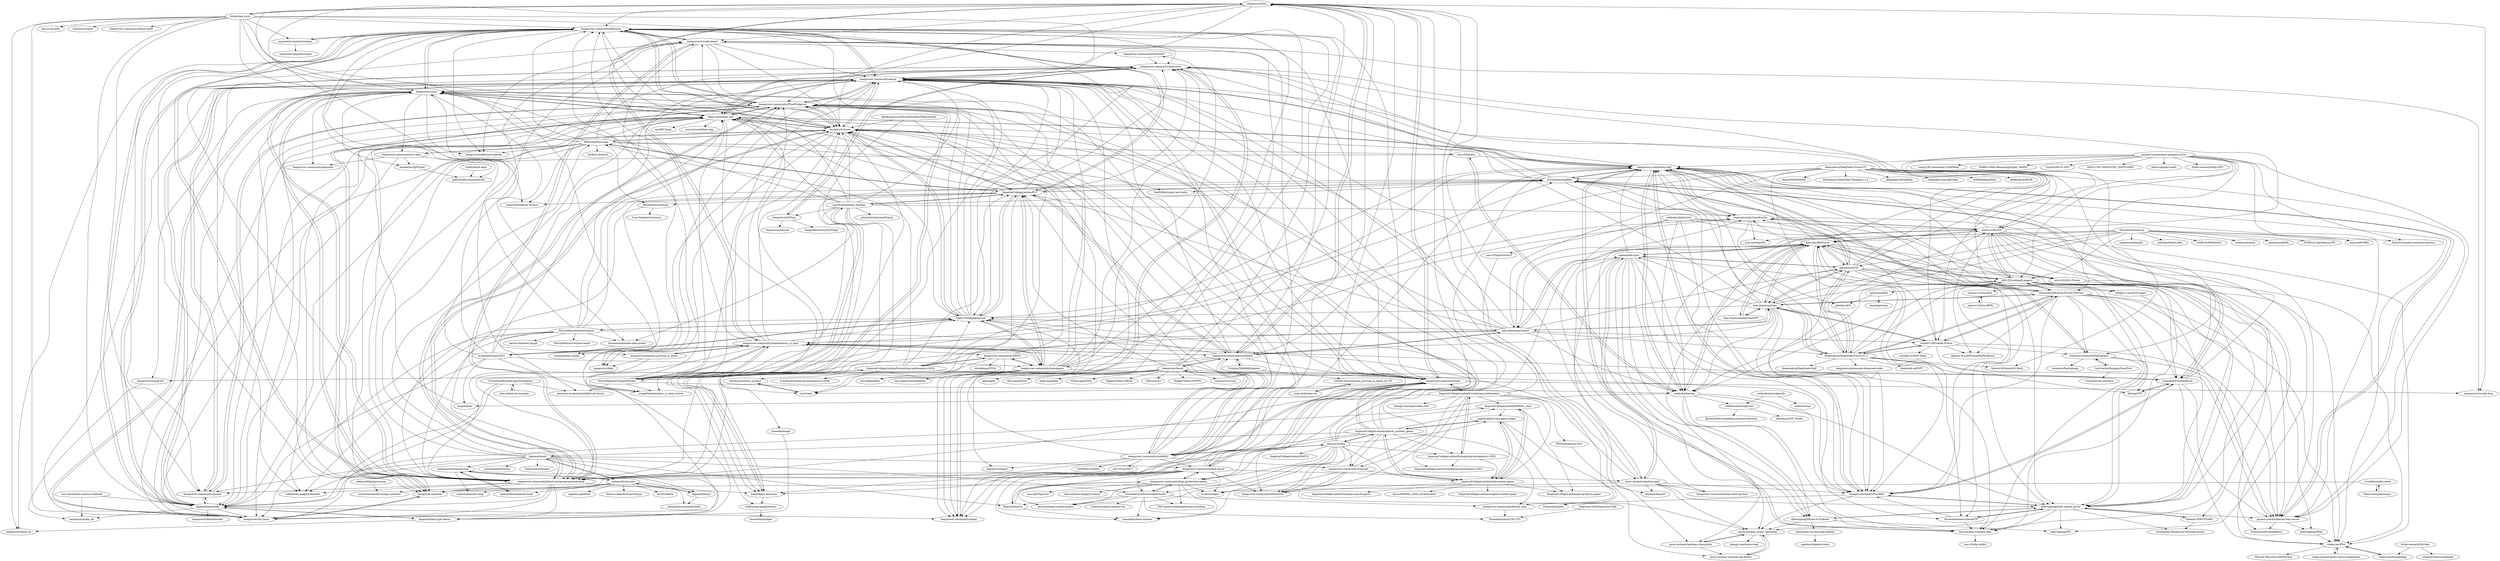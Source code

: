 digraph G {
"leanprover/elan" -> "leanprover-community/batteries"
"leanprover/elan" -> "leanprover/vscode-lean4"
"leanprover/elan" -> "leanprover-community/aesop"
"leanprover/elan" -> "leanprover/verso"
"leanprover/elan" -> "leanprover/theorem_proving_in_lean4"
"leanprover/elan" -> "leanprover-community/ProofWidgets4"
"leanprover/elan" -> "leanprover-community/mathematics_in_lean"
"leanprover/elan" -> "lecopivo/SciLean"
"leanprover/elan" -> "leanprover-community/lean"
"leanprover/elan" -> "leanprover-community/lean-liquid"
"leanprover/elan" -> "leanprover/vscode-lean"
"leanprover/elan" -> "Julian/lean.nvim"
"leanprover/elan" -> "leanprover-community/lean-perfectoid-spaces"
"leanprover/elan" -> "leanprover-community/mathlib4"
"leanprover/elan" -> "jesse-michael-han/lean-gptf"
"kbuzzard/xena" -> "formalabstracts/formalabstracts"
"kbuzzard/xena" -> "ImperialCollegeLondon/natural_number_game"
"kbuzzard/xena" -> "ImperialCollegeLondon/M40001_lean"
"kbuzzard/xena" -> "leanprover-community/lftcm2020"
"kbuzzard/xena" -> "leanprover-community/lean-perfectoid-spaces"
"kbuzzard/xena" -> "ramonfmir/lean-scheme"
"kbuzzard/xena" -> "mpedramfar/Lean-game-maker"
"kbuzzard/xena" -> "leanprover-community/mathlib3"
"kbuzzard/xena" -> "ImperialCollegeLondon/real-number-game"
"kbuzzard/xena" -> "ImperialCollegeLondon/M4P33"
"kbuzzard/xena" -> "leanprover-community/ProofWidgets4"
"kbuzzard/xena" -> "lecopivo/SciLean"
"kbuzzard/xena" -> "leanprover-community/tutorials"
"kbuzzard/xena" -> "ImperialCollegeLondon/formalising-mathematics-2022"
"kbuzzard/xena" -> "kbuzzard/lean-stacks-project"
"leanprover/lean4" -> "leanprover-community/mathlib4"
"leanprover/lean4" -> "leanprover-community/mathlib3"
"leanprover/lean4" -> "leanprover/lean3" ["e"=1]
"leanprover/lean4" -> "rocq-prover/rocq" ["e"=1]
"leanprover/lean4" -> "agda/agda" ["e"=1]
"leanprover/lean4" -> "idris-lang/Idris2" ["e"=1]
"leanprover/lean4" -> "koka-lang/koka" ["e"=1]
"leanprover/lean4" -> "FStarLang/FStar" ["e"=1]
"leanprover/lean4" -> "HigherOrderCO/Kind" ["e"=1]
"leanprover/lean4" -> "leanprover-community/batteries"
"leanprover/lean4" -> "Z3Prover/z3" ["e"=1]
"leanprover/lean4" -> "HigherOrderCO/HVM" ["e"=1]
"leanprover/lean4" -> "leanprover-community/lean"
"leanprover/lean4" -> "leanprover/elan"
"leanprover/lean4" -> "ImperialCollegeLondon/FLT"
"leanprover-community/lean" -> "leanprover-community/mathlib3"
"leanprover-community/lean" -> "leanprover-community/lean-liquid"
"leanprover-community/lean" -> "leanprover-community/aesop"
"leanprover-community/lean" -> "leanprover-community/batteries"
"leanprover-community/lean" -> "leanprover-community/lean4-metaprogramming-book"
"leanprover-community/lean" -> "leanprover-community/lean-perfectoid-spaces"
"leanprover-community/lean" -> "leanprover/vscode-lean"
"leanprover-community/lean" -> "teorth/pfr"
"leanprover-community/lean" -> "leanprover/elan"
"leanprover-community/lean" -> "leanprover/vscode-lean4"
"leanprover-community/lean" -> "leanprover-community/lftcm2020"
"leanprover-community/lean" -> "lecopivo/SciLean"
"leanprover-community/lean" -> "ImperialCollegeLondon/formalising-mathematics"
"leanprover-community/lean" -> "leanprover-community/ProofWidgets4"
"leanprover-community/lean" -> "leanprover/verso"
"digama0/lean-type-theory" -> "digama0/lean4lean"
"digama0/lean-type-theory" -> "leanprover/lean4-cli"
"flypitch/flypitch" -> "leanprover-community/lean-perfectoid-spaces"
"flypitch/flypitch" -> "ramonfmir/lean-scheme"
"leanprover-community/tutorials" -> "leanprover-community/lftcm2020"
"leanprover-community/tutorials" -> "b-mehta/topos"
"leanprover-community/tutorials" -> "ImperialCollegeLondon/real-number-game"
"leanprover-community/tutorials" -> "jasonrute/lean_proof_recording"
"leanprover-community/tutorials" -> "openai/lean-gym"
"ImperialCollegeLondon/natural_number_game" -> "ImperialCollegeLondon/real-number-game"
"ImperialCollegeLondon/natural_number_game" -> "mpedramfar/Lean-game-maker"
"ImperialCollegeLondon/natural_number_game" -> "kbuzzard/xena"
"ImperialCollegeLondon/natural_number_game" -> "ImperialCollegeLondon/M40001_lean"
"ImperialCollegeLondon/natural_number_game" -> "leanprover-community/format_lean"
"ImperialCollegeLondon/natural_number_game" -> "ImperialCollegeLondon/formalising-mathematics-2022"
"ImperialCollegeLondon/natural_number_game" -> "kmill/lean4-raytracer"
"ImperialCollegeLondon/natural_number_game" -> "lecopivo/SciLean"
"ImperialCollegeLondon/natural_number_game" -> "leanprover-community/lftcm2020"
"ImperialCollegeLondon/natural_number_game" -> "leanprover-community/lean4-metaprogramming-book"
"ImperialCollegeLondon/natural_number_game" -> "leanprover-community/mathematics_in_lean"
"ImperialCollegeLondon/natural_number_game" -> "leanprover-community/tutorials"
"ImperialCollegeLondon/natural_number_game" -> "leanprover-community/aesop"
"ImperialCollegeLondon/natural_number_game" -> "digama0/mm0"
"ImperialCollegeLondon/natural_number_game" -> "leanprover-community/lean"
"leanprover-community/format_lean" -> "formalabstracts/CNL-CIC"
"digama0/mm0" -> "leanprover-community/batteries"
"digama0/mm0" -> "leanprover-community/aesop"
"digama0/mm0" -> "Deducteam/Dedukti" ["e"=1]
"digama0/mm0" -> "flypitch/flypitch"
"digama0/mm0" -> "metamath/set.mm"
"digama0/mm0" -> "leanprover/vscode-lean4"
"digama0/mm0" -> "leanprover-community/lean-liquid"
"digama0/mm0" -> "digama0/lean4lean"
"digama0/mm0" -> "leanprover-community/lean4-metaprogramming-book"
"digama0/mm0" -> "digama0/lean-type-theory"
"digama0/mm0" -> "formalabstracts/formalabstracts"
"digama0/mm0" -> "cpitclaudel/alectryon" ["e"=1]
"digama0/mm0" -> "leanprover-community/quote4"
"digama0/mm0" -> "metamath/metamath-exe"
"digama0/mmj2" -> "metamath/metamath-knife"
"digama0/mmj2" -> "metamath/set.mm"
"b-mehta/maths-notes" -> "Name-Kompsky/tripos"
"b-mehta/maths-notes" -> "b-mehta/topos"
"Name-Kompsky/tripos" -> "b-mehta/maths-notes"
"leanprover-community/lean-perfectoid-spaces" -> "ramonfmir/lean-scheme"
"leanprover-community/lean-perfectoid-spaces" -> "flypitch/flypitch"
"leanprover-community/lean-perfectoid-spaces" -> "leanprover-community/lean-liquid"
"leanprover-community/lean-perfectoid-spaces" -> "kbuzzard/lean-stacks-project"
"leanprover-community/lean-perfectoid-spaces" -> "cmu-phil/Spectral"
"leanprover-community/lean-perfectoid-spaces" -> "b-mehta/topos"
"leanprover-community/lean-perfectoid-spaces" -> "IMO-grand-challenge/formal-encoding"
"leanprover-community/lean-perfectoid-spaces" -> "formalabstracts/formalabstracts"
"leanprover-community/lean-perfectoid-spaces" -> "kim-em/lean-category-theory"
"metamath/metamath-exe" -> "metamath/metamath-book"
"metamath/metamath-exe" -> "metamath/set.mm"
"metamath/metamath-exe" -> "expln/metamath-lamp"
"metamath/metamath-exe" -> "digama0/mmj2"
"metamath/metamath-book" -> "metamath/metamath-exe"
"Naproche-SAD/Naproche-SAD" -> "formalabstracts/CNL-CIC"
"mpedramfar/Lean-game-maker" -> "ImperialCollegeLondon/real-number-game"
"mpedramfar/Lean-game-maker" -> "ImperialCollegeLondon/group-theory-game"
"mpedramfar/Lean-game-maker" -> "ImperialCollegeLondon/natural_number_game"
"mpedramfar/Lean-game-maker" -> "leanprover-community/format_lean"
"leanprover-community/mathematics_in_lean" -> "hrmacbeth/math2001"
"leanprover-community/mathematics_in_lean" -> "avigad/mathematics_in_lean_source"
"leanprover-community/mathematics_in_lean" -> "leanprover/theorem_proving_in_lean4"
"leanprover-community/mathematics_in_lean" -> "leanprover-community/lean4-metaprogramming-book"
"leanprover-community/mathematics_in_lean" -> "PatrickMassot/GlimpseOfLean"
"leanprover-community/mathematics_in_lean" -> "lecopivo/SciLean"
"leanprover-community/mathematics_in_lean" -> "leanprover-community/mathlib4"
"leanprover-community/mathematics_in_lean" -> "leanprover-community/batteries"
"leanprover-community/mathematics_in_lean" -> "dwrensha/compfiles"
"leanprover-community/mathematics_in_lean" -> "Paper-Proof/paperproof"
"leanprover-community/mathematics_in_lean" -> "leanprover-community/ProofWidgets4"
"leanprover-community/mathematics_in_lean" -> "leanprover-community/lean4game"
"leanprover-community/mathematics_in_lean" -> "leanprover/elan"
"leanprover-community/mathematics_in_lean" -> "trishullab/PutnamBench"
"leanprover-community/mathematics_in_lean" -> "leanprover-community/NNG4"
"dominique-unruh/scala-isabelle" -> "inpefess/isabelle-client"
"avigad/mathematics_in_lean_source" -> "leanprover-community/mathematics_in_lean"
"ImperialCollegeLondon/M40001_lean" -> "ImperialCollegeLondon/real-number-game"
"ImperialCollegeLondon/M40001_lean" -> "mpedramfar/Lean-game-maker"
"ImperialCollegeLondon/M40001_lean" -> "ImperialCollegeLondon/group-theory-game"
"ImperialCollegeLondon/real-number-game" -> "ImperialCollegeLondon/complex-number-game"
"ImperialCollegeLondon/real-number-game" -> "ImperialCollegeLondon/group-theory-game"
"ImperialCollegeLondon/real-number-game" -> "mpedramfar/Lean-game-maker"
"ImperialCollegeLondon/real-number-game" -> "ImperialCollegeLondon/natural_number_game"
"ImperialCollegeLondon/real-number-game" -> "ImperialCollegeLondon/Example-Lean-Projects"
"ImperialCollegeLondon/real-number-game" -> "ImperialCollegeLondon/M40001_lean"
"ImperialCollegeLondon/real-number-game" -> "leanprover-community/lftcm2020"
"ImperialCollegeLondon/real-number-game" -> "kex-y/M4000x_LEAN_formalisation"
"leanprover-community/mathlib4" -> "leanprover/lean4"
"leanprover-community/mathlib4" -> "leanprover-community/mathlib3"
"leanprover-community/mathlib4" -> "leanprover-community/batteries"
"leanprover-community/mathlib4" -> "ImperialCollegeLondon/FLT"
"leanprover-community/mathlib4" -> "lean-dojo/LeanCopilot"
"leanprover-community/mathlib4" -> "leanprover-community/mathematics_in_lean"
"leanprover-community/mathlib4" -> "lecopivo/SciLean"
"leanprover-community/mathlib4" -> "leanprover-community/aesop"
"leanprover-community/mathlib4" -> "Paper-Proof/paperproof"
"leanprover-community/mathlib4" -> "Crispher/MathlibExplorer"
"leanprover-community/mathlib4" -> "leanprover-community/lean4-metaprogramming-book"
"leanprover-community/mathlib4" -> "lean-dojo/LeanDojo"
"leanprover-community/mathlib4" -> "leanprover/elan"
"leanprover-community/mathlib4" -> "leanprover-community/lean4game"
"leanprover-community/mathlib4" -> "leanprover-community/lean"
"leanprover-community/aesop" -> "leanprover-community/batteries"
"leanprover-community/aesop" -> "leanprover-community/ProofWidgets4"
"leanprover-community/aesop" -> "digama0/lean4lean"
"leanprover-community/aesop" -> "leanprover-community/quote4"
"leanprover-community/aesop" -> "leanprover-community/lean4-metaprogramming-book"
"leanprover-community/aesop" -> "leanprover-community/lean-auto"
"leanprover-community/aesop" -> "leanprover/doc-gen4"
"leanprover-community/aesop" -> "leanprover-community/duper"
"leanprover-community/aesop" -> "lecopivo/SciLean"
"leanprover-community/aesop" -> "leanprover-community/repl"
"leanprover-community/aesop" -> "ufmg-smite/lean-smt"
"leanprover-community/aesop" -> "leanprover/verso"
"leanprover-community/aesop" -> "kmill/lean4-raytracer"
"leanprover-community/aesop" -> "siddhartha-gadgil/LeanAide"
"leanprover-community/aesop" -> "leanprover/lake"
"leanprover-community/lean-liquid" -> "leanprover-community/lean-perfectoid-spaces"
"leanprover-community/lean-liquid" -> "leanprover-community/ProofWidgets4"
"leanprover-community/lean-liquid" -> "flypitch/flypitch"
"leanprover-community/lean-liquid" -> "ramonfmir/lean-scheme"
"leanprover-community/lean-liquid" -> "leanprover-community/lean4-metaprogramming-book"
"leanprover-community/lean-liquid" -> "leanprover-community/lean"
"leanprover-community/lean-liquid" -> "leanprover-community/aesop"
"leanprover-community/lean-liquid" -> "leanprover-community/lftcm2020"
"leanprover-community/lean-liquid" -> "kmill/lean4-raytracer"
"leanprover-community/lean-liquid" -> "b-mehta/topos"
"leanprover-community/lean-liquid" -> "leanprover/LeanInk"
"leanprover-community/lean-liquid" -> "jesse-michael-han/lean-gptf"
"leanprover-community/lean-liquid" -> "kbuzzard/lean-stacks-project"
"leanprover-community/lean-liquid" -> "formalabstracts/formalabstracts"
"ImperialCollegeLondon/formalising-mathematics" -> "ImperialCollegeLondon/formalising-mathematics-2022"
"ImperialCollegeLondon/formalising-mathematics" -> "jesse-michael-han/lean-gptf"
"ImperialCollegeLondon/formalising-mathematics" -> "leanprover-community/lean"
"ImperialCollegeLondon/formalising-mathematics" -> "ImperialCollegeLondon/formalising-mathematics-2023"
"ImperialCollegeLondon/formalising-mathematics" -> "leanprover-community/lftcm2020"
"ImperialCollegeLondon/formalising-mathematics" -> "leanprover-community/tutorials"
"ImperialCollegeLondon/formalising-mathematics" -> "avigad/lamr"
"ImperialCollegeLondon/formalising-mathematics" -> "ImperialCollegeLondon/real-number-game"
"ImperialCollegeLondon/formalising-mathematics" -> "zhangir-azerbayev/lean-chat"
"ImperialCollegeLondon/formalising-mathematics" -> "IPDSnelting/tba-2021"
"ImperialCollegeLondon/formalising-mathematics" -> "leanprover-community/aesop"
"ImperialCollegeLondon/formalising-mathematics" -> "Paper-Proof/paperproof"
"ImperialCollegeLondon/formalising-mathematics" -> "leanprover-community/repl"
"ImperialCollegeLondon/formalising-mathematics" -> "ImperialCollegeLondon/M40001_lean"
"wellecks/naturalproofs" -> "wellecks/naturalprover"
"wellecks/naturalproofs" -> "wellecks/mgs"
"Julian/lean.nvim" -> "leanprover-community/batteries"
"Julian/lean.nvim" -> "leanprover/verso"
"Julian/lean.nvim" -> "digama0/lean4lean"
"Julian/lean.nvim" -> "leanprover-community/aesop"
"Julian/lean.nvim" -> "argumentcomputer/yatima"
"Julian/lean.nvim" -> "leanprover/elan"
"Julian/lean.nvim" -> "leanprover/lean4-cli"
"Julian/lean.nvim" -> "mk12/vim-lean"
"Julian/lean.nvim" -> "leanprover/doc-gen4"
"Julian/lean.nvim" -> "lecopivo/SciLean"
"Julian/lean.nvim" -> "leanprover-community/quote4"
"Julian/lean.nvim" -> "whonore/Coqtail" ["e"=1]
"Julian/lean.nvim" -> "digama0/lean-type-theory"
"Julian/lean.nvim" -> "leanprover-community/lean4-mode"
"Julian/lean.nvim" -> "Paper-Proof/paperproof"
"openai/miniF2F" -> "openai/lean-gym"
"openai/miniF2F" -> "dwrensha/compfiles"
"openai/miniF2F" -> "zhangir-azerbayev/ProofNet"
"openai/miniF2F" -> "facebookresearch/miniF2F"
"openai/miniF2F" -> "lean-dojo/LeanDojo"
"openai/miniF2F" -> "lean-dojo/ReProver"
"openai/miniF2F" -> "leanprover-community/lean-auto"
"openai/miniF2F" -> "leanprover-community/aesop"
"openai/miniF2F" -> "wiio12/LEGO-Prover"
"openai/miniF2F" -> "deepseek-ai/DeepSeek-Prover-V1.5"
"openai/miniF2F" -> "jesse-michael-han/lean-step-public"
"openai/miniF2F" -> "albertqjiang/draft_sketch_prove"
"openai/miniF2F" -> "leanprover-community/repl"
"openai/miniF2F" -> "yangky11/miniF2F-lean4"
"openai/miniF2F" -> "j991222/ai4math-papers"
"PatrickMassot/leanblueprint" -> "leanprover-community/ProofWidgets4"
"PatrickMassot/leanblueprint" -> "patrik-cihal/lean-graph"
"PatrickMassot/leanblueprint" -> "Paper-Proof/paperproof"
"PatrickMassot/leanblueprint" -> "dwrensha/animate-lean-proofs"
"PatrickMassot/leanblueprint" -> "leanprover-community/lean4-metaprogramming-book"
"PatrickMassot/leanblueprint" -> "leanprover/verso"
"PatrickMassot/leanblueprint" -> "ufmg-smite/lean-smt"
"PatrickMassot/leanblueprint" -> "leanprover/doc-gen4"
"PatrickMassot/leanblueprint" -> "PatrickMassot/verbose-lean4"
"PatrickMassot/leanblueprint" -> "frenzymath/jixia"
"PatrickMassot/leanblueprint" -> "dwrensha/compfiles"
"PatrickMassot/leanblueprint" -> "siddhartha-gadgil/LeanAide"
"PatrickMassot/leanblueprint" -> "haruhisa-enomoto/mathlib4-all-tactics"
"leanprover/theorem_proving_in_lean4" -> "leanprover-community/mathematics_in_lean"
"leanprover/theorem_proving_in_lean4" -> "leanprover/lake"
"leanprover/theorem_proving_in_lean4" -> "leanprover-community/lean4-metaprogramming-book"
"metamath/set.mm" -> "metamath/metamath-exe"
"metamath/set.mm" -> "digama0/mmj2"
"metamath/set.mm" -> "metamath/metamath-book"
"metamath/set.mm" -> "metamath/metamath-knife"
"metamath/set.mm" -> "digama0/mm0"
"metamath/set.mm" -> "raphlinus/ghilbert"
"metamath/set.mm" -> "expln/metamath-lamp"
"metamath/set.mm" -> "david-a-wheeler/mmverify.py"
"metamath/set.mm" -> "sorear/metamath-turing-machines"
"metamath/set.mm" -> "seL4/isabelle"
"leanprover/vscode-lean4" -> "leanprover/lake"
"leanprover/vscode-lean4" -> "leanprover-community/ProofWidgets4"
"leanprover/vscode-lean4" -> "leanprover-community/batteries"
"leanprover/vscode-lean4" -> "leanprover-community/aesop"
"leanprover/vscode-lean4" -> "leanprover-community/lean4-metaprogramming-book"
"leanprover/vscode-lean4" -> "leanprover/reference-manual"
"leanprover/vscode-lean4" -> "leanprover/vscode-lean"
"leanprover/vscode-lean4" -> "leanprover-community/duper"
"leanprover/vscode-lean4" -> "lecopivo/SciLean"
"leanprover/vscode-lean4" -> "leanprover-community/lean4web"
"leanprover/vscode-lean4" -> "leanprover/LeanInk"
"openai/lean-gym" -> "jesse-michael-han/lean-gptf"
"openai/lean-gym" -> "jesse-michael-han/lean-step-public"
"openai/lean-gym" -> "jasonrute/lean_proof_recording"
"openai/lean-gym" -> "openai/miniF2F"
"openai/lean-gym" -> "albertqjiang/Portal-to-ISAbelle"
"openai/lean-gym" -> "albertqjiang/draft_sketch_prove"
"openai/lean-gym" -> "facebookresearch/miniF2F"
"openai/lean-gym" -> "lean-dojo/ReProver"
"openai/lean-gym" -> "zhangir-azerbayev/ProofNet"
"openai/lean-gym" -> "leanprover-community/lean-client-python"
"openai/lean-gym" -> "leanprover-community/repl"
"openai/lean-gym" -> "wellecks/llmstep"
"openai/lean-gym" -> "kim-em/lean-training-data"
"jesse-michael-han/lean-gptf" -> "openai/lean-gym"
"jesse-michael-han/lean-gptf" -> "leanprover-community/aesop"
"jesse-michael-han/lean-gptf" -> "leanprover-community/lean-client-python"
"jesse-michael-han/lean-gptf" -> "zhangir-azerbayev/ProofNet"
"jesse-michael-han/lean-gptf" -> "jasonrute/lean_proof_recording"
"jesse-michael-han/lean-gptf" -> "leanprover/LeanInk"
"jesse-michael-han/lean-gptf" -> "albertqjiang/draft_sketch_prove"
"jesse-michael-han/lean-gptf" -> "leanprover-community/ProofWidgets4"
"jesse-michael-han/lean-gptf" -> "dselsam/binport"
"siddhartha-gadgil/Saturn" -> "Seasawher/mdgen"
"jasonrute/lean_proof_recording" -> "jesse-michael-han/lean-tpe-public"
"jasonrute/lean_proof_recording" -> "jesse-michael-han/lean-step-public"
"jasonrute/lean_proof_recording" -> "zhangir-azerbayev/repl"
"jesse-michael-han/lean-tpe-public" -> "jasonrute/lean_proof_recording"
"kmill/lean4-raytracer" -> "leanprover-community/ProofWidgets4"
"kmill/lean4-raytracer" -> "siddhartha-gadgil/Saturn"
"IPDSnelting/tba-2021" -> "dselsam/binport"
"leanprover-community/quote4" -> "digama0/lean4lean"
"leanprover-community/quote4" -> "leanprover-community/aesop"
"leanprover-community/quote4" -> "leanprover-community/ProofWidgets4"
"jesse-michael-han/lean-step-public" -> "jasonrute/lean_proof_recording"
"jesse-michael-han/lean-step-public" -> "jesse-michael-han/lean-tpe-public"
"hrmacbeth/math2001" -> "leanprover-community/mathematics_in_lean"
"hrmacbeth/math2001" -> "Paper-Proof/paperproof"
"hrmacbeth/math2001" -> "avigad/mathematics_in_lean_source"
"hrmacbeth/math2001" -> "leanprover-community/lean4game"
"hrmacbeth/math2001" -> "digama0/lean4lean"
"hrmacbeth/math2001" -> "HEPLean/PhysLean"
"hrmacbeth/math2001" -> "leanprover/vscode-lean4"
"hrmacbeth/math2001" -> "leanprover-community/aesop"
"hrmacbeth/math2001" -> "ufmg-smite/lean-smt"
"hrmacbeth/math2001" -> "avigad/lamr"
"albertqjiang/Portal-to-ISAbelle" -> "albertqjiang/INT"
"albertqjiang/Portal-to-ISAbelle" -> "albertqjiang/draft_sketch_prove"
"albertqjiang/Portal-to-ISAbelle" -> "jasonrute/lean_proof_recording"
"albertqjiang/Portal-to-ISAbelle" -> "dominique-unruh/scala-isabelle"
"argumentcomputer/yatima" -> "argumentcomputer/LSpec"
"argumentcomputer/yatima" -> "leanprover-community/batteries"
"lecopivo/SciLean" -> "leanprover-community/lean4-metaprogramming-book"
"lecopivo/SciLean" -> "leanprover-community/aesop"
"lecopivo/SciLean" -> "leanprover-community/ProofWidgets4"
"lecopivo/SciLean" -> "ufmg-smite/lean-smt"
"lecopivo/SciLean" -> "leanprover/verso"
"lecopivo/SciLean" -> "leanprover-community/batteries"
"lecopivo/SciLean" -> "HEPLean/PhysLean"
"lecopivo/SciLean" -> "ImperialCollegeLondon/FLT"
"lecopivo/SciLean" -> "digama0/lean4lean"
"lecopivo/SciLean" -> "kmill/lean4-raytracer"
"lecopivo/SciLean" -> "Paper-Proof/paperproof"
"lecopivo/SciLean" -> "leanprover/doc-gen4"
"lecopivo/SciLean" -> "leanprover/LeanInk"
"lecopivo/SciLean" -> "leanprover/lake"
"lecopivo/SciLean" -> "leanprover-community/duper"
"ufmg-smite/lean-smt" -> "leanprover-community/lean-auto"
"ufmg-smite/lean-smt" -> "leanprover/LeanInk"
"ufmg-smite/lean-smt" -> "leanprover-community/duper"
"ufmg-smite/lean-smt" -> "leanprover/doc-gen4"
"ufmg-smite/lean-smt" -> "digama0/lean4lean"
"ufmg-smite/lean-smt" -> "sgraf812/mpl"
"ufmg-smite/lean-smt" -> "leanprover-community/iris-lean"
"ufmg-smite/lean-smt" -> "siddhartha-gadgil/Saturn"
"ufmg-smite/lean-smt" -> "leanprover-community/ProofWidgets4"
"ufmg-smite/lean-smt" -> "marcusrossel/lean-egg"
"ufmg-smite/lean-smt" -> "leanprover-community/aesop"
"ufmg-smite/lean-smt" -> "lecopivo/SciLean"
"ufmg-smite/lean-smt" -> "leanprover-community/repl"
"ufmg-smite/lean-smt" -> "leanprover/verso"
"alexkeizer/QpfTypes" -> "JamesGallicchio/LeanColls"
"avigad/lamr" -> "ufmg-smite/lean-smt"
"eric-wieser/lean-matrix-cookbook" -> "digama0/lean4lean"
"eric-wieser/lean-matrix-cookbook" -> "ammkrn/nanoda_lib"
"zhangir-azerbayev/ProofNet" -> "albertqjiang/draft_sketch_prove"
"zhangir-azerbayev/ProofNet" -> "leanprover-community/repl"
"zhangir-azerbayev/ProofNet" -> "jasonrute/lean_proof_recording"
"zhangir-azerbayev/ProofNet" -> "frenzymath/jixia"
"zhangir-azerbayev/ProofNet" -> "trishullab/PutnamBench"
"leanprover-community/lean4-metaprogramming-book" -> "leanprover-community/aesop"
"leanprover-community/lean4-metaprogramming-book" -> "leanprover/verso"
"leanprover-community/lean4-metaprogramming-book" -> "lecopivo/SciLean"
"leanprover-community/lean4-metaprogramming-book" -> "leanprover-community/batteries"
"leanprover-community/lean4-metaprogramming-book" -> "leanprover/doc-gen4"
"leanprover-community/lean4-metaprogramming-book" -> "leanprover/LeanInk"
"leanprover-community/lean4-metaprogramming-book" -> "digama0/lean4lean"
"leanprover-community/lean4-metaprogramming-book" -> "leanprover-community/ProofWidgets4"
"leanprover-community/lean4-metaprogramming-book" -> "leanprover-community/quote4"
"leanprover-community/lean4-metaprogramming-book" -> "kmill/lean4-raytracer"
"leanprover-community/lean4-metaprogramming-book" -> "leanprover-community/lean-auto"
"leanprover-community/lean4-metaprogramming-book" -> "digama0/lean-type-theory"
"leanprover-community/lean4-metaprogramming-book" -> "ufmg-smite/lean-smt"
"leanprover-community/lean4-metaprogramming-book" -> "siddhartha-gadgil/LeanAide"
"leanprover-community/lean4-metaprogramming-book" -> "leanprover/vscode-lean4"
"subfish-zhou/theorem_proving_in_lean4_zh_CN" -> "Lean-zh/tp-lean-zh"
"leanprover/doc-gen4" -> "leanprover/LeanInk"
"leanprover/doc-gen4" -> "leanprover/verso"
"ImperialCollegeLondon/formalising-mathematics-2022" -> "ImperialCollegeLondon/formalising-mathematics-2023"
"ImperialCollegeLondon/formalising-mathematics-2022" -> "ImperialCollegeLondon/formalising-mathematics"
"ImperialCollegeLondon/formalising-mathematics-2022" -> "ImperialCollegeLondon/real-number-game"
"leanprover-community/iris-lean" -> "leanprover/doc-gen4"
"leanprover-community/iris-lean" -> "alexkeizer/QpfTypes"
"leanprover-community/iris-lean" -> "JamesGallicchio/LeanColls"
"leanprover-community/iris-lean" -> "leanprover-community/plausible"
"leanprover-community/duper" -> "leanprover-community/lean-auto"
"leanprover/LeanInk" -> "leanprover-community/ProofWidgets4"
"leanprover/LeanInk" -> "leanprover/doc-gen4"
"tydeu/lean4-alloy" -> "JamesGallicchio/LeanColls"
"wellecks/naturalprover" -> "BartoszPiotrowski/lean-premise-selection"
"wellecks/naturalprover" -> "ai4reason/ATP_Proofs"
"leanprover-community/batteries" -> "leanprover-community/aesop"
"leanprover-community/batteries" -> "digama0/lean4lean"
"leanprover-community/batteries" -> "leanprover-community/lean4-metaprogramming-book"
"leanprover-community/batteries" -> "leanprover-community/quote4"
"leanprover-community/batteries" -> "leanprover-community/ProofWidgets4"
"leanprover-community/batteries" -> "leanprover/verso"
"leanprover-community/batteries" -> "leanprover/reference-manual"
"leanprover-community/batteries" -> "leanprover-community/lean-auto"
"leanprover-community/batteries" -> "lecopivo/SciLean"
"leanprover-community/batteries" -> "ImperialCollegeLondon/FLT"
"leanprover-community/batteries" -> "leanprover/lean4-cli"
"leanprover-community/batteries" -> "ufmg-smite/lean-smt"
"leanprover-community/batteries" -> "leanprover/vscode-lean4"
"leanprover-community/batteries" -> "emilyriehl/infinity-cosmos"
"leanprover-community/batteries" -> "argumentcomputer/yatima"
"adamyedidia/parsimony" -> "sorear/metamath-turing-machines"
"facebookresearch/miniF2F" -> "albertqjiang/draft_sketch_prove"
"facebookresearch/miniF2F" -> "zhangir-azerbayev/ProofNet"
"facebookresearch/miniF2F" -> "kim-em/lean-training-data"
"EleutherAI/math-lm" -> "lean-dojo/LeanDojo"
"EleutherAI/math-lm" -> "hendrycks/math" ["e"=1]
"EleutherAI/math-lm" -> "microsoft/ToRA" ["e"=1]
"EleutherAI/math-lm" -> "openai/prm800k" ["e"=1]
"EleutherAI/math-lm" -> "TIGER-AI-Lab/MAmmoTH" ["e"=1]
"EleutherAI/math-lm" -> "openai/miniF2F"
"EleutherAI/math-lm" -> "lupantech/dl4math" ["e"=1]
"EleutherAI/math-lm" -> "wellecks/llmstep"
"EleutherAI/math-lm" -> "mathllm/MathCoder" ["e"=1]
"EleutherAI/math-lm" -> "lean-dojo/LeanCopilot"
"EleutherAI/math-lm" -> "ZubinGou/math-evaluation-harness" ["e"=1]
"EleutherAI/math-lm" -> "GAIR-NLP/MathPile" ["e"=1]
"EleutherAI/math-lm" -> "lean-dojo/ReProver"
"EleutherAI/math-lm" -> "albertqjiang/Portal-to-ISAbelle"
"EleutherAI/math-lm" -> "j991222/ai4math-papers"
"leanprover-community/lean4game" -> "leanprover-community/NNG4"
"leanprover-community/lean4game" -> "leanprover-community/aesop"
"leanprover-community/lean4game" -> "leanprover-community/lean4web"
"leanprover-community/lean4game" -> "Paper-Proof/paperproof"
"leanprover-community/lean4game" -> "leanprover-community/ProofWidgets4"
"leanprover-community/lean4game" -> "hhu-adam/Robo"
"leanprover-community/lean4game" -> "leanprover/vscode-lean4"
"leanprover-community/lean4game" -> "ImperialCollegeLondon/FLT"
"leanprover-community/lean4game" -> "leanprover-community/batteries"
"leanprover-community/lean4game" -> "leanprover/SampCert"
"leanprover-community/lean4game" -> "leanprover-community/lean4-metaprogramming-book"
"leanprover-community/lean4game" -> "leanprover-community/lean-auto"
"leanprover-community/lean4game" -> "trishullab/PutnamBench"
"leanprover-community/lean4game" -> "hhu-adam/GameSkeleton"
"leanprover-community/lean4game" -> "leanprover-community/mathematics_in_lean"
"leanprover-community/ProofWidgets4" -> "leanprover/LeanInk"
"leanprover-community/ProofWidgets4" -> "leanprover-community/aesop"
"leanprover-community/ProofWidgets4" -> "leanprover/verso"
"leanprover-community/ProofWidgets4" -> "leanprover-community/quote4"
"leanprover-community/ProofWidgets4" -> "leanprover/doc-gen4"
"leanprover-community/ProofWidgets4" -> "leanprover-community/batteries"
"leanprover-community/ProofWidgets4" -> "ufmg-smite/lean-smt"
"leanprover-community/ProofWidgets4" -> "kmill/lean4-raytracer"
"leanprover-community/ProofWidgets4" -> "lecopivo/SciLean"
"leanprover-community/ProofWidgets4" -> "leanprover-community/lean4-metaprogramming-book"
"leanprover-community/ProofWidgets4" -> "digama0/lean4lean"
"leanprover-community/lean4web" -> "leanprover-community/lean-auto"
"dwrensha/compfiles" -> "trishullab/PutnamBench"
"dwrensha/compfiles" -> "zhangir-azerbayev/ProofNet"
"dwrensha/compfiles" -> "leanprover-community/repl"
"dwrensha/compfiles" -> "project-numina/kimina-lean-server"
"dwrensha/compfiles" -> "openai/miniF2F"
"dwrensha/compfiles" -> "ufmg-smite/lean-smt"
"dwrensha/compfiles" -> "leanprover-community/lean-auto"
"dwrensha/compfiles" -> "loganrjmurphy/LeanEuclid"
"dwrensha/compfiles" -> "YaelDillies/LeanCamCombi"
"dwrensha/compfiles" -> "ImperialCollegeLondon/FLT"
"optsuite/optlib" -> "jjdishere/EG"
"optsuite/optlib" -> "damek/gd-lean"
"lean-dojo/LeanCopilot" -> "lean-dojo/LeanDojo"
"lean-dojo/LeanCopilot" -> "lean-dojo/ReProver"
"lean-dojo/LeanCopilot" -> "leanprover-community/aesop"
"lean-dojo/LeanCopilot" -> "leanprover-community/mathlib4"
"lean-dojo/LeanCopilot" -> "Paper-Proof/paperproof"
"lean-dojo/LeanCopilot" -> "lecopivo/SciLean"
"lean-dojo/LeanCopilot" -> "deepseek-ai/DeepSeek-Prover-V1.5"
"lean-dojo/LeanCopilot" -> "ImperialCollegeLondon/FLT"
"lean-dojo/LeanCopilot" -> "loganrjmurphy/LeanEuclid"
"lean-dojo/LeanCopilot" -> "wellecks/llmstep"
"lean-dojo/LeanCopilot" -> "openai/miniF2F"
"lean-dojo/LeanCopilot" -> "Goedel-LM/Goedel-Prover"
"lean-dojo/LeanCopilot" -> "leanprover-community/lean4-metaprogramming-book"
"lean-dojo/LeanCopilot" -> "leanprover-community/mathematics_in_lean"
"lean-dojo/LeanCopilot" -> "leanprover/elan"
"Paper-Proof/paperproof" -> "leanprover-community/lean-auto"
"Paper-Proof/paperproof" -> "leanprover-community/ProofWidgets4"
"Paper-Proof/paperproof" -> "leanprover-community/lean4-metaprogramming-book"
"Paper-Proof/paperproof" -> "lecopivo/SciLean"
"Paper-Proof/paperproof" -> "leanprover-community/repl"
"Paper-Proof/paperproof" -> "leanprover-community/duper"
"Paper-Proof/paperproof" -> "leanprover-community/lean4game"
"Paper-Proof/paperproof" -> "ufmg-smite/lean-smt"
"Paper-Proof/paperproof" -> "hrmacbeth/math2001"
"Paper-Proof/paperproof" -> "PatrickMassot/leanblueprint"
"Paper-Proof/paperproof" -> "leanprover/verso"
"Paper-Proof/paperproof" -> "ImperialCollegeLondon/FLT"
"Paper-Proof/paperproof" -> "leanprover-community/aesop"
"Paper-Proof/paperproof" -> "lean-dojo/LeanCopilot"
"Paper-Proof/paperproof" -> "leanprover-community/batteries"
"lean-dojo/ReProver" -> "lean-dojo/LeanDojo"
"lean-dojo/ReProver" -> "zhangir-azerbayev/ProofNet"
"lean-dojo/ReProver" -> "zhaoyu-li/DL4TP"
"lean-dojo/ReProver" -> "wellecks/llmstep"
"lean-dojo/ReProver" -> "lean-dojo/LeanDojoChatGPT"
"lean-dojo/ReProver" -> "lean-dojo/LeanCopilot"
"lean-dojo/ReProver" -> "wiio12/LEGO-Prover"
"lean-dojo/ReProver" -> "albertqjiang/draft_sketch_prove"
"lean-dojo/ReProver" -> "openai/miniF2F"
"lean-dojo/ReProver" -> "openai/lean-gym"
"lean-dojo/ReProver" -> "deepseek-ai/DeepSeek-Prover-V1.5"
"lean-dojo/ReProver" -> "loganrjmurphy/LeanEuclid"
"lean-dojo/ReProver" -> "leanprover-community/lean-auto"
"lean-dojo/ReProver" -> "j991222/ai4math-papers"
"lean-dojo/ReProver" -> "leanprover-community/repl"
"PatrickMassot/GlimpseOfLean" -> "leanprover-community/mathematics_in_lean"
"PatrickMassot/GlimpseOfLean" -> "avigad/mathematics_in_lean_source"
"PatrickMassot/GlimpseOfLean" -> "ufmg-smite/lean-smt"
"PatrickMassot/GlimpseOfLean" -> "wellecks/llmstep"
"PatrickMassot/GlimpseOfLean" -> "leanprover-community/batteries"
"PatrickMassot/GlimpseOfLean" -> "lecopivo/SciLean"
"PatrickMassot/GlimpseOfLean" -> "dwrensha/compfiles"
"PatrickMassot/GlimpseOfLean" -> "leanprover-community/aesop"
"PatrickMassot/GlimpseOfLean" -> "haruhisa-enomoto/mathlib4-all-tactics"
"PatrickMassot/GlimpseOfLean" -> "leanprover/vscode-lean4"
"PatrickMassot/GlimpseOfLean" -> "loganrjmurphy/LeanEuclid"
"PatrickMassot/GlimpseOfLean" -> "teorth/equational_theories"
"PatrickMassot/GlimpseOfLean" -> "ImperialCollegeLondon/formalising-mathematics-2024"
"wellecks/ntptutorial" -> "zhangir-azerbayev/ProofNet"
"wellecks/ntptutorial" -> "albertqjiang/Portal-to-ISAbelle"
"wellecks/ntptutorial" -> "wellecks/llmstep"
"wellecks/ntptutorial" -> "albertqjiang/draft_sketch_prove"
"wellecks/ntptutorial" -> "zhaoyu-li/DL4TP"
"wellecks/ntptutorial" -> "cmu-l3/ntptutorial-II"
"wellecks/ntptutorial" -> "facebookresearch/miniF2F"
"lean-dojo/LeanDojo" -> "lean-dojo/ReProver"
"lean-dojo/LeanDojo" -> "lean-dojo/LeanCopilot"
"lean-dojo/LeanDojo" -> "zhangir-azerbayev/ProofNet"
"lean-dojo/LeanDojo" -> "openai/miniF2F"
"lean-dojo/LeanDojo" -> "leanprover-community/repl"
"lean-dojo/LeanDojo" -> "lean-dojo/LeanDojoChatGPT"
"lean-dojo/LeanDojo" -> "leanprover-community/aesop"
"lean-dojo/LeanDojo" -> "deepseek-ai/DeepSeek-Prover-V1.5"
"lean-dojo/LeanDojo" -> "wellecks/llmstep"
"lean-dojo/LeanDojo" -> "Paper-Proof/paperproof"
"lean-dojo/LeanDojo" -> "MoonshotAI/Kimina-Prover-Preview"
"lean-dojo/LeanDojo" -> "Goedel-LM/Goedel-Prover"
"lean-dojo/LeanDojo" -> "j991222/ai4math-papers"
"lean-dojo/LeanDojo" -> "kim-em/lean-training-data"
"lean-dojo/LeanDojo" -> "openai/lean-gym"
"j991222/ai4math-papers" -> "zhaoyu-li/DL4TP"
"j991222/ai4math-papers" -> "leanprover-community/repl"
"j991222/ai4math-papers" -> "loganrjmurphy/LeanEuclid"
"j991222/ai4math-papers" -> "albertqjiang/draft_sketch_prove"
"j991222/ai4math-papers" -> "project-numina/kimina-lean-server"
"j991222/ai4math-papers" -> "trishullab/PutnamBench"
"j991222/ai4math-papers" -> "kim-em/lean-training-data"
"j991222/ai4math-papers" -> "zhangir-azerbayev/ProofNet"
"j991222/ai4math-papers" -> "yangky11/miniF2F-lean4"
"j991222/ai4math-papers" -> "lean-dojo/ReProver"
"j991222/ai4math-papers" -> "albertqjiang/MMA"
"j991222/ai4math-papers" -> "rookie-joe/PDA"
"j991222/ai4math-papers" -> "optsuite/optlib"
"j991222/ai4math-papers" -> "wellecks/llmstep"
"j991222/ai4math-papers" -> "MoonshotAI/Kimina-Prover-Preview"
"albertqjiang/draft_sketch_prove" -> "kim-em/lean-training-data"
"albertqjiang/draft_sketch_prove" -> "jasonrute/lean_proof_recording"
"albertqjiang/draft_sketch_prove" -> "zhangir-azerbayev/ProofNet"
"albertqjiang/draft_sketch_prove" -> "chuanyang-Zheng/Lyra-theorem-prover"
"albertqjiang/draft_sketch_prove" -> "albertqjiang/Portal-to-ISAbelle"
"albertqjiang/draft_sketch_prove" -> "Eleanor-H/MUSTARD"
"albertqjiang/draft_sketch_prove" -> "project-numina/kimina-lean-server"
"albertqjiang/draft_sketch_prove" -> "facebookresearch/miniF2F"
"albertqjiang/draft_sketch_prove" -> "albertqjiang/INT"
"yangky11/miniF2F-lean4" -> "albertqjiang/draft_sketch_prove"
"lean-ja/lean-by-example" -> "FormalizedFormalLogic/Foundation"
"lean-dojo/LeanDojoChatGPT" -> "lean-dojo/ReProver"
"lean-dojo/LeanDojoChatGPT" -> "lean-dojo/LeanDojo"
"kim-em/lean-training-data" -> "cmu-l3/ntp-toolkit"
"kim-em/lean-training-data" -> "leanprover-community/repl"
"leanprover-community/repl" -> "kim-em/lean-training-data"
"leanprover-community/repl" -> "project-numina/kimina-lean-server"
"leanprover-community/repl" -> "stanford-centaur/PyPantograph"
"leanprover-community/repl" -> "zhangir-azerbayev/ProofNet"
"leanprover-community/repl" -> "wellecks/llmstep"
"leanprover-community/repl" -> "leanprover-community/duper"
"leanprover-community/repl" -> "leanprover-community/lean-auto"
"leanprover-community/repl" -> "leanprover-community/aesop"
"leanprover-community/repl" -> "rookie-joe/PDA"
"leanprover-community/repl" -> "dwrensha/compfiles"
"leanprover-community/repl" -> "albertqjiang/draft_sketch_prove"
"leanprover-community/repl" -> "ufmg-smite/lean-smt"
"leanprover-community/repl" -> "loganrjmurphy/LeanEuclid"
"wellecks/llmstep" -> "leanprover-community/repl"
"wellecks/llmstep" -> "kim-em/lean-training-data"
"wellecks/llmstep" -> "albertqjiang/Portal-to-ISAbelle"
"wellecks/llmstep" -> "siddhartha-gadgil/LeanAide"
"wellecks/llmstep" -> "zhangir-azerbayev/ProofNet"
"wellecks/llmstep" -> "cmu-l3/llmlean"
"wellecks/llmstep" -> "wellecks/naturalprover"
"wellecks/llmstep" -> "albertqjiang/draft_sketch_prove"
"wellecks/llmstep" -> "lean-dojo/ReProver"
"nomeata/loogle" -> "leanprover/doc-gen4"
"leanprover-community/NNG4" -> "leanprover-community/lean4game"
"leanprover-community/NNG4" -> "hhu-adam/Robo"
"leanprover-community/NNG4" -> "ImperialCollegeLondon/formalising-mathematics-2024"
"leanprover-community/NNG4" -> "nomeata/loogle"
"leanprover-community/NNG4" -> "leanprover-community/ProofWidgets4"
"leanprover-community/NNG4" -> "djvelleman/STG4"
"leanprover-community/lean-auto" -> "leanprover-community/duper"
"leanprover-community/lean-auto" -> "ufmg-smite/lean-smt"
"leanprover-community/lean-auto" -> "leanprover/LNSym"
"leanprover-community/lean-auto" -> "digama0/lean4lean"
"leanprover-community/lean-auto" -> "leanprover-community/aesop"
"FormalizedFormalLogic/Foundation" -> "haruhisa-enomoto/mathlib4-all-tactics"
"FormalizedFormalLogic/Foundation" -> "leanprover/doc-gen4"
"FormalizedFormalLogic/Foundation" -> "digama0/lean4lean"
"FormalizedFormalLogic/Foundation" -> "lean-ja/lean-by-example"
"ImperialCollegeLondon/FLT" -> "leanprover-community/batteries"
"ImperialCollegeLondon/FLT" -> "lecopivo/SciLean"
"ImperialCollegeLondon/FLT" -> "teorth/equational_theories"
"ImperialCollegeLondon/FLT" -> "dwrensha/compfiles"
"ImperialCollegeLondon/FLT" -> "HEPLean/PhysLean"
"ImperialCollegeLondon/FLT" -> "leanprover-community/mathlib4"
"ImperialCollegeLondon/FLT" -> "leanprover-community/lean-auto"
"ImperialCollegeLondon/FLT" -> "leanprover-community/aesop"
"ImperialCollegeLondon/FLT" -> "emilyriehl/infinity-cosmos"
"ImperialCollegeLondon/FLT" -> "teorth/pfr"
"ImperialCollegeLondon/FLT" -> "Paper-Proof/paperproof"
"ImperialCollegeLondon/FLT" -> "leanprover-community/lean4game"
"ImperialCollegeLondon/FLT" -> "ufmg-smite/lean-smt"
"ImperialCollegeLondon/FLT" -> "leanprover-community/lean4-metaprogramming-book"
"ImperialCollegeLondon/FLT" -> "fpvandoorn/carleson"
"leanprover/SampCert" -> "ammkrn/nanoda_lib"
"ImperialCollegeLondon/formalising-mathematics-2024" -> "leanprover-community/NNG4"
"ImperialCollegeLondon/formalising-mathematics-2024" -> "b-mehta/formalising-mathematics-notes"
"ImperialCollegeLondon/formalising-mathematics-2024" -> "Paper-Proof/paperproof"
"ImperialCollegeLondon/formalising-mathematics-2024" -> "PatrickMassot/GlimpseOfLean"
"ImperialCollegeLondon/formalising-mathematics-2024" -> "zhangir-azerbayev/ProofNet"
"ImperialCollegeLondon/formalising-mathematics-2024" -> "loganrjmurphy/LeanEuclid"
"ImperialCollegeLondon/formalising-mathematics-2024" -> "HEPLean/PhysLean"
"ImperialCollegeLondon/formalising-mathematics-2024" -> "leanprover-community/repl"
"ImperialCollegeLondon/formalising-mathematics-2024" -> "ImperialCollegeLondon/FLT"
"Lean-zh/tp-lean-zh" -> "subfish-zhou/theorem_proving_in_lean4_zh_CN"
"cmu-l3/llmlean" -> "leanprover-community/repl"
"cmu-l3/llmlean" -> "wellecks/llmstep"
"cmu-l3/llmlean" -> "siddhartha-gadgil/LeanAide"
"stanford-centaur/PyPantograph" -> "GasStationManager/LeanTool"
"stanford-centaur/PyPantograph" -> "leanprover-community/repl"
"stanford-centaur/PyPantograph" -> "project-numina/kimina-lean-server"
"stanford-centaur/PyPantograph" -> "lenianiva/Pantograph"
"stanford-centaur/PyPantograph" -> "kim-em/lean-training-data"
"wiio12/LEGO-Prover" -> "rookie-joe/PDA"
"wiio12/LEGO-Prover" -> "Eleanor-H/MUSTARD"
"wiio12/LEGO-Prover" -> "xqyww123/Isa-Mini"
"AlexKontorovich/PrimeNumberTheoremAnd" -> "teorth/pfr"
"AlexKontorovich/PrimeNumberTheoremAnd" -> "lecopivo/SciLean"
"AlexKontorovich/PrimeNumberTheoremAnd" -> "avigad/mathematics_in_lean_source"
"teorth/symmetric_project" -> "teorth/pfr"
"HEPLean/PhysLean" -> "lecopivo/SciLean"
"HEPLean/PhysLean" -> "leanprover-community/lean-auto"
"HEPLean/PhysLean" -> "ImperialCollegeLondon/FLT"
"HEPLean/PhysLean" -> "fpvandoorn/carleson"
"HEPLean/PhysLean" -> "ufmg-smite/lean-smt"
"HEPLean/PhysLean" -> "emilyriehl/infinity-cosmos"
"HEPLean/PhysLean" -> "leanprover/reference-manual"
"HEPLean/PhysLean" -> "digama0/lean4lean"
"HEPLean/PhysLean" -> "leanprover/verso"
"HEPLean/PhysLean" -> "leanprover/doc-gen4"
"HEPLean/PhysLean" -> "leanprover-community/batteries"
"HEPLean/PhysLean" -> "34j/best-of-lean4"
"HEPLean/PhysLean" -> "leanprover-community/iris-lean"
"HEPLean/PhysLean" -> "cmu-l3/llmlean"
"HEPLean/PhysLean" -> "YaelDillies/LeanCamCombi"
"leanprover/verso" -> "leanprover/doc-gen4"
"leanprover/verso" -> "leanprover-community/lean4-metaprogramming-book"
"leanprover/verso" -> "leanprover/reference-manual"
"leanprover/verso" -> "leanprover-community/ProofWidgets4"
"leanprover/verso" -> "alexkeizer/QpfTypes"
"leanprover/verso" -> "leanprover/LeanInk"
"leanprover/verso" -> "leanprover-community/batteries"
"leanprover/verso" -> "leanprover-community/plausible"
"leanprover/verso" -> "digama0/lean4lean"
"leanprover/verso" -> "lecopivo/SciLean"
"leanprover/verso" -> "leanprover-community/aesop"
"leanprover/verso" -> "ufmg-smite/lean-smt"
"leanprover/verso" -> "dwrensha/animate-lean-proofs"
"leanprover/verso" -> "leanprover/SampCert"
"leanprover/verso" -> "leanprover-community/iris-lean"
"teorth/pfr" -> "teorth/symmetric_project"
"dwrensha/animate-lean-proofs" -> "nomeata/lean-calcify"
"zhaoyu-li/DL4TP" -> "j991222/ai4math-papers"
"zhaoyu-li/DL4TP" -> "loganrjmurphy/LeanEuclid"
"zhaoyu-li/DL4TP" -> "albertqjiang/draft_sketch_prove"
"zhaoyu-li/DL4TP" -> "rookie-joe/PDA"
"zhaoyu-li/DL4TP" -> "trishullab/PutnamBench"
"zhaoyu-li/DL4TP" -> "lean-dojo/ReProver"
"zhaoyu-li/DL4TP" -> "leanprover-community/lean-auto"
"zhaoyu-li/DL4TP" -> "Lizn-zn/NeqLIPS"
"zhaoyu-li/DL4TP" -> "leanprover-community/repl"
"zhaoyu-li/DL4TP" -> "wellecks/llmstep"
"zhaoyu-li/DL4TP" -> "Sphere-AI-Lab/FormalMATH-Bench"
"zhaoyu-li/DL4TP" -> "kim-em/lean-training-data"
"zhaoyu-li/DL4TP" -> "project-numina/kimina-lean-server"
"zhaoyu-li/DL4TP" -> "wiio12/LEGO-Prover"
"zhaoyu-li/DL4TP" -> "albertqjiang/INT"
"trishullab/PutnamBench" -> "dwrensha/compfiles"
"trishullab/PutnamBench" -> "zhangir-azerbayev/ProofNet"
"trishullab/PutnamBench" -> "kfdong/STP"
"trishullab/PutnamBench" -> "rookie-joe/PDA"
"trishullab/PutnamBench" -> "leanprover-community/repl"
"trishullab/PutnamBench" -> "project-numina/kimina-lean-server"
"fpvandoorn/carleson" -> "Ivan-Sergeyev/seymour"
"fpvandoorn/carleson" -> "nomeata/lean-calcify"
"rookie-joe/automatic-lean4-compilation" -> "rookie-joe/PDA"
"leanprover/LNSym" -> "draperlaboratory/ELFSage"
"leanprover/LNSym" -> "leanprover-community/lean-auto"
"leanprover/LNSym" -> "leanprover/leansat"
"albertqjiang/MMA" -> "rookie-joe/PDA"
"Eleanor-H/MUSTARD" -> "albertqjiang/draft_sketch_prove"
"Eleanor-H/MUSTARD" -> "chuanyang-Zheng/Lyra-theorem-prover"
"digama0/lean4lean" -> "leanprover-community/quote4"
"digama0/lean4lean" -> "ammkrn/nanoda_lib"
"digama0/lean4lean" -> "leanprover-community/aesop"
"digama0/lean4lean" -> "leanprover-community/lean-auto"
"digama0/lean4lean" -> "leanprover/lean4checker"
"digama0/lean4lean" -> "leanprover/doc-gen4"
"digama0/lean4lean" -> "leanprover-community/duper"
"digama0/lean4lean" -> "leanprover-community/batteries"
"digama0/lean4lean" -> "digama0/lean-type-theory"
"cmu-l3/ntptutorial-II" -> "jesse-michael-han/lean-tpe-public"
"deepseek-ai/DeepSeek-Prover-V1.5" -> "leanprover-community/repl"
"deepseek-ai/DeepSeek-Prover-V1.5" -> "lean-dojo/ReProver"
"deepseek-ai/DeepSeek-Prover-V1.5" -> "deepseek-ai/awesome-deepseek-coder" ["e"=1]
"deepseek-ai/DeepSeek-Prover-V1.5" -> "zhaoyu-li/DL4TP"
"deepseek-ai/DeepSeek-Prover-V1.5" -> "lean-dojo/LeanDojo"
"deepseek-ai/DeepSeek-Prover-V1.5" -> "deepseek-ai/ESFT" ["e"=1]
"deepseek-ai/DeepSeek-Prover-V1.5" -> "openai/miniF2F"
"deepseek-ai/DeepSeek-Prover-V1.5" -> "Goedel-LM/Goedel-Prover"
"deepseek-ai/DeepSeek-Prover-V1.5" -> "MoonshotAI/Kimina-Prover-Preview"
"deepseek-ai/DeepSeek-Prover-V1.5" -> "j991222/ai4math-papers"
"deepseek-ai/DeepSeek-Prover-V1.5" -> "InternLM/InternLM-Math" ["e"=1]
"deepseek-ai/DeepSeek-Prover-V1.5" -> "deepseek-ai/DeepSeek-MoE" ["e"=1]
"deepseek-ai/DeepSeek-Prover-V1.5" -> "trishullab/PutnamBench"
"deepseek-ai/DeepSeek-Prover-V1.5" -> "project-numina/kimina-lean-server"
"deepseek-ai/DeepSeek-Prover-V1.5" -> "dwrensha/compfiles"
"Crispher/MathlibExplorer" -> "leanprover-community/mathlib4"
"Crispher/MathlibExplorer" -> "subfish-zhou/theorem_proving_in_lean4_zh_CN"
"teorth/equational_theories" -> "ImperialCollegeLondon/FLT"
"teorth/equational_theories" -> "leanprover-community/aesop"
"teorth/equational_theories" -> "teorth/pfr"
"teorth/equational_theories" -> "leanprover/verso"
"teorth/equational_theories" -> "ufmg-smite/lean-smt"
"teorth/equational_theories" -> "dwrensha/compfiles"
"teorth/equational_theories" -> "pitmonticone/LeanProject"
"teorth/equational_theories" -> "dwrensha/animate-lean-proofs"
"teorth/equational_theories" -> "loganrjmurphy/LeanEuclid"
"teorth/equational_theories" -> "PatrickMassot/GlimpseOfLean"
"teorth/equational_theories" -> "leanprover-community/batteries"
"teorth/equational_theories" -> "lecopivo/SciLean"
"teorth/equational_theories" -> "kmill/lean4-raytracer"
"teorth/equational_theories" -> "leanprover/LNSym"
"teorth/equational_theories" -> "teorth/symmetric_project"
"project-numina/aimo-progress-prize" -> "microsoft/ToRA" ["e"=1]
"project-numina/aimo-progress-prize" -> "zhaoyu-li/DL4TP"
"project-numina/aimo-progress-prize" -> "tongyx361/Awesome-LLM4Math" ["e"=1]
"project-numina/aimo-progress-prize" -> "MoonshotAI/Kimina-Prover-Preview"
"project-numina/aimo-progress-prize" -> "MARIO-Math-Reasoning/Super_MARIO" ["e"=1]
"project-numina/aimo-progress-prize" -> "YuxiXie/MCTS-DPO" ["e"=1]
"project-numina/aimo-progress-prize" -> "InternLM/InternLM-Math" ["e"=1]
"project-numina/aimo-progress-prize" -> "leanprover-community/repl"
"project-numina/aimo-progress-prize" -> "AIMO-CMU-MATH/CMU_MATH-AIMO"
"project-numina/aimo-progress-prize" -> "hkust-nlp/dart-math" ["e"=1]
"project-numina/aimo-progress-prize" -> "ZubinGou/math-evaluation-harness" ["e"=1]
"project-numina/aimo-progress-prize" -> "dvlab-research/Step-DPO" ["e"=1]
"project-numina/aimo-progress-prize" -> "j991222/ai4math-papers"
"project-numina/aimo-progress-prize" -> "project-numina/kimina-lean-server"
"project-numina/aimo-progress-prize" -> "Goedel-LM/Goedel-Prover"
"loganrjmurphy/LeanEuclid" -> "rookie-joe/PDA"
"loganrjmurphy/LeanEuclid" -> "jjdishere/EG"
"loganrjmurphy/LeanEuclid" -> "leanprover-community/repl"
"loganrjmurphy/LeanEuclid" -> "zhaoyu-li/DL4TP"
"loganrjmurphy/LeanEuclid" -> "Lizn-zn/NeqLIPS"
"rookie-joe/PDA" -> "rookie-joe/FormalAlign"
"rookie-joe/PDA" -> "rookie-joe/automatic-lean4-compilation"
"rookie-joe/PDA" -> "Miracle-Messi/Isa-AutoFormal"
"rookie-joe/FormalAlign" -> "rookie-joe/PDA"
"xqyww123/Isa-REPL" -> "xqyww123/Isa-Mini"
"GasStationManager/LeanTool" -> "stanford-centaur/PyPantograph"
"GasStationManager/LeanTool" -> "trishullab/itp-interface"
"dvlab-research/Mr-Ben" -> "rookie-joe/FormalAlign"
"dvlab-research/Mr-Ben" -> "zhxieml/remiss-jailbreak"
"xqyww123/Isa-Mini" -> "xqyww123/Isa-REPL"
"deepseek-ai/DeepSeek-Prover-V2" -> "deepseek-ai/DeepSeek-Prover-V1.5"
"deepseek-ai/DeepSeek-Prover-V2" -> "MoonshotAI/Kimina-Prover-Preview"
"deepseek-ai/DeepSeek-Prover-V2" -> "project-numina/kimina-lean-server"
"deepseek-ai/DeepSeek-Prover-V2" -> "deepseek-ai/EPLB" ["e"=1]
"deepseek-ai/DeepSeek-Prover-V2" -> "lean-dojo/LeanCopilot"
"deepseek-ai/DeepSeek-Prover-V2" -> "XiaomiMiMo/MiMo" ["e"=1]
"deepseek-ai/DeepSeek-Prover-V2" -> "Goedel-LM/Goedel-Prover"
"deepseek-ai/DeepSeek-Prover-V2" -> "dwrensha/compfiles"
"deepseek-ai/DeepSeek-Prover-V2" -> "zhaoyu-li/DL4TP"
"deepseek-ai/DeepSeek-Prover-V2" -> "ByteDance-Seed/Seed-Thinking-v1.5" ["e"=1]
"deepseek-ai/DeepSeek-Prover-V2" -> "deepseek-ai/DualPipe" ["e"=1]
"deepseek-ai/DeepSeek-Prover-V2" -> "leanprover-community/mathlib4"
"deepseek-ai/DeepSeek-Prover-V2" -> "deepseek-ai/profile-data" ["e"=1]
"deepseek-ai/DeepSeek-Prover-V2" -> "zwhe99/DeepMath" ["e"=1]
"deepseek-ai/DeepSeek-Prover-V2" -> "stanford-centaur/PyPantograph"
"leanprover-community/mathlib3" -> "leanprover-community/mathlib4"
"leanprover-community/mathlib3" -> "leanprover-community/lean"
"leanprover-community/mathlib3" -> "leanprover/lean4"
"leanprover-community/mathlib3" -> "leanprover/lean3" ["e"=1]
"leanprover-community/mathlib3" -> "leanprover-community/batteries"
"leanprover-community/mathlib3" -> "leanprover-community/lean-liquid"
"leanprover-community/mathlib3" -> "lecopivo/SciLean"
"leanprover-community/mathlib3" -> "UniMath/UniMath" ["e"=1]
"leanprover-community/mathlib3" -> "leanprover/elan"
"leanprover-community/mathlib3" -> "leanprover-community/aesop"
"leanprover-community/mathlib3" -> "ImperialCollegeLondon/FLT"
"leanprover-community/mathlib3" -> "kbuzzard/xena"
"leanprover-community/mathlib3" -> "leanprover-community/lean4-metaprogramming-book"
"leanprover-community/mathlib3" -> "leanprover-community/tutorials"
"leanprover-community/mathlib3" -> "HoTT/Coq-HoTT" ["e"=1]
"MoonshotAI/Kimina-Prover-Preview" -> "project-numina/kimina-lean-server"
"MoonshotAI/Kimina-Prover-Preview" -> "leanprover-community/repl"
"MoonshotAI/Kimina-Prover-Preview" -> "Sphere-AI-Lab/FormalMATH-Bench"
"MoonshotAI/Kimina-Prover-Preview" -> "trishullab/PutnamBench"
"MoonshotAI/Kimina-Prover-Preview" -> "kfdong/STP"
"MoonshotAI/Kimina-Prover-Preview" -> "Goedel-LM/Goedel-Prover"
"MoonshotAI/Kimina-Prover-Preview" -> "MoonshotAI/CombiBench"
"MoonshotAI/Kimina-Prover-Preview" -> "lean-dojo/ReProver"
"MoonshotAI/Kimina-Prover-Preview" -> "stanford-centaur/PyPantograph"
"MoonshotAI/Kimina-Prover-Preview" -> "j991222/ai4math-papers"
"MoonshotAI/Kimina-Prover-Preview" -> "deepseek-ai/DeepSeek-Prover-V1.5"
"MoonshotAI/Kimina-Prover-Preview" -> "lean-dojo/LeanDojo"
"MoonshotAI/Kimina-Prover-Preview" -> "loganrjmurphy/LeanEuclid"
"MoonshotAI/Kimina-Prover-Preview" -> "rookie-joe/PDA"
"MoonshotAI/Kimina-Prover-Preview" -> "zhangir-azerbayev/ProofNet"
"formalabstracts/formalabstracts" -> "leanprover-community/lean-perfectoid-spaces"
"formalabstracts/formalabstracts" -> "kbuzzard/lean-stacks-project"
"formalabstracts/formalabstracts" -> "ramonfmir/lean-scheme"
"formalabstracts/formalabstracts" -> "formalabstracts/CNL-CIC"
"formalabstracts/formalabstracts" -> "leanprover-community/format_lean"
"formalabstracts/formalabstracts" -> "flypitch/flypitch"
"formalabstracts/formalabstracts" -> "GaloisInc/lean4-balance-car"
"formalabstracts/formalabstracts" -> "IMO-grand-challenge/formal-encoding"
"Goedel-LM/Goedel-Prover" -> "kfdong/STP"
"Goedel-LM/Goedel-Prover" -> "Sphere-AI-Lab/FormalMATH-Bench"
"Goedel-LM/Goedel-Prover" -> "MoonshotAI/Kimina-Prover-Preview"
"Goedel-LM/Goedel-Prover" -> "stanford-centaur/PyPantograph"
"Goedel-LM/Goedel-Prover" -> "project-numina/kimina-lean-server"
"Goedel-LM/Goedel-Prover" -> "deepseek-ai/DeepSeek-Prover-V1.5"
"Goedel-LM/Goedel-Prover" -> "lean-dojo/LeanDojo"
"Goedel-LM/Goedel-Prover" -> "roozbeh-yz/IMO-Steps"
"Goedel-LM/Goedel-Prover" -> "lean-dojo/ReProver"
"project-numina/kimina-lean-server" -> "MoonshotAI/CombiBench"
"project-numina/kimina-lean-server" -> "leanprover-community/repl"
"project-numina/kimina-lean-server" -> "albertqjiang/MMA"
"kfdong/STP" -> "trishullab/PutnamBench"
"leanprover/elan" ["l"="-21.412,-19.123"]
"leanprover-community/batteries" ["l"="-21.399,-19.146"]
"leanprover/vscode-lean4" ["l"="-21.392,-19.118"]
"leanprover-community/aesop" ["l"="-21.387,-19.145"]
"leanprover/verso" ["l"="-21.411,-19.165"]
"leanprover/theorem_proving_in_lean4" ["l"="-21.367,-19.094"]
"leanprover-community/ProofWidgets4" ["l"="-21.409,-19.135"]
"leanprover-community/mathematics_in_lean" ["l"="-21.372,-19.141"]
"lecopivo/SciLean" ["l"="-21.412,-19.151"]
"leanprover-community/lean" ["l"="-21.439,-19.129"]
"leanprover-community/lean-liquid" ["l"="-21.438,-19.091"]
"leanprover/vscode-lean" ["l"="-21.421,-19.082"]
"Julian/lean.nvim" ["l"="-21.398,-19.098"]
"leanprover-community/lean-perfectoid-spaces" ["l"="-21.453,-19.059"]
"leanprover-community/mathlib4" ["l"="-21.377,-19.186"]
"jesse-michael-han/lean-gptf" ["l"="-21.357,-19.121"]
"kbuzzard/xena" ["l"="-21.477,-19.092"]
"formalabstracts/formalabstracts" ["l"="-21.472,-19.039"]
"ImperialCollegeLondon/natural_number_game" ["l"="-21.457,-19.096"]
"ImperialCollegeLondon/M40001_lean" ["l"="-21.513,-19.09"]
"leanprover-community/lftcm2020" ["l"="-21.474,-19.107"]
"ramonfmir/lean-scheme" ["l"="-21.467,-19.056"]
"mpedramfar/Lean-game-maker" ["l"="-21.499,-19.072"]
"leanprover-community/mathlib3" ["l"="-21.457,-19.153"]
"ImperialCollegeLondon/real-number-game" ["l"="-21.499,-19.088"]
"ImperialCollegeLondon/M4P33" ["l"="-21.544,-19.1"]
"leanprover-community/tutorials" ["l"="-21.436,-19.104"]
"ImperialCollegeLondon/formalising-mathematics-2022" ["l"="-21.499,-19.11"]
"kbuzzard/lean-stacks-project" ["l"="-21.467,-19.07"]
"leanprover/lean4" ["l"="-21.469,-19.222"]
"leanprover/lean3" ["l"="-22.268,-19.388"]
"rocq-prover/rocq" ["l"="-22.311,-19.446"]
"agda/agda" ["l"="-21.963,-20.135"]
"idris-lang/Idris2" ["l"="-22.422,-21.627"]
"koka-lang/koka" ["l"="-22.47,-21.657"]
"FStarLang/FStar" ["l"="-22.298,-19.414"]
"HigherOrderCO/Kind" ["l"="-22.459,-21.626"]
"Z3Prover/z3" ["l"="-45.232,-34.368"]
"HigherOrderCO/HVM" ["l"="-22.441,-21.573"]
"ImperialCollegeLondon/FLT" ["l"="-21.396,-19.179"]
"leanprover-community/lean4-metaprogramming-book" ["l"="-21.396,-19.134"]
"teorth/pfr" ["l"="-21.466,-19.181"]
"ImperialCollegeLondon/formalising-mathematics" ["l"="-21.459,-19.122"]
"digama0/lean-type-theory" ["l"="-21.391,-19.08"]
"digama0/lean4lean" ["l"="-21.385,-19.13"]
"leanprover/lean4-cli" ["l"="-21.395,-19.067"]
"flypitch/flypitch" ["l"="-21.445,-19.039"]
"b-mehta/topos" ["l"="-21.484,-19.059"]
"jasonrute/lean_proof_recording" ["l"="-21.311,-19.125"]
"openai/lean-gym" ["l"="-21.31,-19.146"]
"leanprover-community/format_lean" ["l"="-21.503,-19.046"]
"kmill/lean4-raytracer" ["l"="-21.435,-19.146"]
"digama0/mm0" ["l"="-21.416,-19.058"]
"formalabstracts/CNL-CIC" ["l"="-21.511,-19.017"]
"Deducteam/Dedukti" ["l"="-22.19,-19.318"]
"metamath/set.mm" ["l"="-21.419,-18.957"]
"cpitclaudel/alectryon" ["l"="-22.172,-19.485"]
"leanprover-community/quote4" ["l"="-21.405,-19.11"]
"metamath/metamath-exe" ["l"="-21.412,-18.979"]
"digama0/mmj2" ["l"="-21.439,-18.948"]
"metamath/metamath-knife" ["l"="-21.432,-18.93"]
"b-mehta/maths-notes" ["l"="-21.545,-19.021"]
"Name-Kompsky/tripos" ["l"="-21.569,-19.009"]
"cmu-phil/Spectral" ["l"="-21.49,-19.02"]
"IMO-grand-challenge/formal-encoding" ["l"="-21.47,-19.012"]
"kim-em/lean-category-theory" ["l"="-21.45,-19.008"]
"metamath/metamath-book" ["l"="-21.394,-18.962"]
"expln/metamath-lamp" ["l"="-21.402,-18.949"]
"Naproche-SAD/Naproche-SAD" ["l"="-21.533,-18.991"]
"ImperialCollegeLondon/group-theory-game" ["l"="-21.527,-19.066"]
"hrmacbeth/math2001" ["l"="-21.395,-19.159"]
"avigad/mathematics_in_lean_source" ["l"="-21.423,-19.182"]
"PatrickMassot/GlimpseOfLean" ["l"="-21.365,-19.171"]
"dwrensha/compfiles" ["l"="-21.333,-19.161"]
"Paper-Proof/paperproof" ["l"="-21.372,-19.159"]
"leanprover-community/lean4game" ["l"="-21.358,-19.134"]
"trishullab/PutnamBench" ["l"="-21.293,-19.141"]
"leanprover-community/NNG4" ["l"="-21.371,-19.119"]
"dominique-unruh/scala-isabelle" ["l"="-21.181,-19.173"]
"inpefess/isabelle-client" ["l"="-21.148,-19.17"]
"ImperialCollegeLondon/complex-number-game" ["l"="-21.555,-19.079"]
"ImperialCollegeLondon/Example-Lean-Projects" ["l"="-21.543,-19.066"]
"kex-y/M4000x_LEAN_formalisation" ["l"="-21.533,-19.083"]
"lean-dojo/LeanCopilot" ["l"="-21.33,-19.175"]
"Crispher/MathlibExplorer" ["l"="-21.351,-19.28"]
"lean-dojo/LeanDojo" ["l"="-21.303,-19.189"]
"leanprover-community/lean-auto" ["l"="-21.353,-19.163"]
"leanprover/doc-gen4" ["l"="-21.425,-19.158"]
"leanprover-community/duper" ["l"="-21.357,-19.149"]
"leanprover-community/repl" ["l"="-21.31,-19.161"]
"ufmg-smite/lean-smt" ["l"="-21.388,-19.17"]
"siddhartha-gadgil/LeanAide" ["l"="-21.35,-19.201"]
"leanprover/lake" ["l"="-21.379,-19.1"]
"leanprover/LeanInk" ["l"="-21.421,-19.134"]
"ImperialCollegeLondon/formalising-mathematics-2023" ["l"="-21.518,-19.121"]
"avigad/lamr" ["l"="-21.443,-19.173"]
"zhangir-azerbayev/lean-chat" ["l"="-21.524,-19.138"]
"IPDSnelting/tba-2021" ["l"="-21.487,-19.125"]
"wellecks/naturalproofs" ["l"="-21.136,-19.268"]
"wellecks/naturalprover" ["l"="-21.188,-19.242"]
"wellecks/mgs" ["l"="-21.113,-19.28"]
"argumentcomputer/yatima" ["l"="-21.372,-19.071"]
"mk12/vim-lean" ["l"="-21.384,-19.051"]
"whonore/Coqtail" ["l"="-22.173,-19.468"]
"leanprover-community/lean4-mode" ["l"="-21.384,-19.028"]
"openai/miniF2F" ["l"="-21.302,-19.171"]
"zhangir-azerbayev/ProofNet" ["l"="-21.296,-19.158"]
"facebookresearch/miniF2F" ["l"="-21.269,-19.189"]
"lean-dojo/ReProver" ["l"="-21.285,-19.182"]
"wiio12/LEGO-Prover" ["l"="-21.246,-19.206"]
"deepseek-ai/DeepSeek-Prover-V1.5" ["l"="-21.28,-19.153"]
"jesse-michael-han/lean-step-public" ["l"="-21.302,-19.114"]
"albertqjiang/draft_sketch_prove" ["l"="-21.27,-19.167"]
"yangky11/miniF2F-lean4" ["l"="-21.263,-19.202"]
"j991222/ai4math-papers" ["l"="-21.259,-19.178"]
"PatrickMassot/leanblueprint" ["l"="-21.379,-19.204"]
"patrik-cihal/lean-graph" ["l"="-21.372,-19.249"]
"dwrensha/animate-lean-proofs" ["l"="-21.402,-19.229"]
"PatrickMassot/verbose-lean4" ["l"="-21.382,-19.265"]
"frenzymath/jixia" ["l"="-21.328,-19.147"]
"haruhisa-enomoto/mathlib4-all-tactics" ["l"="-21.423,-19.202"]
"raphlinus/ghilbert" ["l"="-21.412,-18.918"]
"david-a-wheeler/mmverify.py" ["l"="-21.395,-18.929"]
"sorear/metamath-turing-machines" ["l"="-21.421,-18.885"]
"seL4/isabelle" ["l"="-21.45,-18.913"]
"leanprover/reference-manual" ["l"="-21.426,-19.17"]
"leanprover-community/lean4web" ["l"="-21.338,-19.111"]
"albertqjiang/Portal-to-ISAbelle" ["l"="-21.246,-19.175"]
"leanprover-community/lean-client-python" ["l"="-21.317,-19.102"]
"wellecks/llmstep" ["l"="-21.286,-19.196"]
"kim-em/lean-training-data" ["l"="-21.275,-19.175"]
"dselsam/binport" ["l"="-21.425,-19.11"]
"siddhartha-gadgil/Saturn" ["l"="-21.433,-19.216"]
"Seasawher/mdgen" ["l"="-21.456,-19.256"]
"jesse-michael-han/lean-tpe-public" ["l"="-21.282,-19.1"]
"zhangir-azerbayev/repl" ["l"="-21.296,-19.086"]
"HEPLean/PhysLean" ["l"="-21.395,-19.198"]
"albertqjiang/INT" ["l"="-21.219,-19.167"]
"argumentcomputer/LSpec" ["l"="-21.348,-19.028"]
"sgraf812/mpl" ["l"="-21.384,-19.225"]
"leanprover-community/iris-lean" ["l"="-21.442,-19.197"]
"marcusrossel/lean-egg" ["l"="-21.419,-19.236"]
"alexkeizer/QpfTypes" ["l"="-21.472,-19.197"]
"JamesGallicchio/LeanColls" ["l"="-21.506,-19.224"]
"eric-wieser/lean-matrix-cookbook" ["l"="-21.334,-19.197"]
"ammkrn/nanoda_lib" ["l"="-21.336,-19.131"]
"subfish-zhou/theorem_proving_in_lean4_zh_CN" ["l"="-21.345,-19.329"]
"Lean-zh/tp-lean-zh" ["l"="-21.344,-19.351"]
"leanprover-community/plausible" ["l"="-21.455,-19.192"]
"tydeu/lean4-alloy" ["l"="-21.544,-19.246"]
"BartoszPiotrowski/lean-premise-selection" ["l"="-21.156,-19.245"]
"ai4reason/ATP_Proofs" ["l"="-21.168,-19.257"]
"emilyriehl/infinity-cosmos" ["l"="-21.409,-19.213"]
"adamyedidia/parsimony" ["l"="-21.423,-18.836"]
"EleutherAI/math-lm" ["l"="-21.265,-19.229"]
"hendrycks/math" ["l"="37.364,-0.251"]
"microsoft/ToRA" ["l"="37.411,-0.365"]
"openai/prm800k" ["l"="37.238,-0.297"]
"TIGER-AI-Lab/MAmmoTH" ["l"="37.513,-0.334"]
"lupantech/dl4math" ["l"="37.487,-0.344"]
"mathllm/MathCoder" ["l"="37.462,-0.358"]
"ZubinGou/math-evaluation-harness" ["l"="37.388,-0.402"]
"GAIR-NLP/MathPile" ["l"="37.527,-0.432"]
"hhu-adam/Robo" ["l"="-21.341,-19.095"]
"leanprover/SampCert" ["l"="-21.353,-19.107"]
"hhu-adam/GameSkeleton" ["l"="-21.326,-19.083"]
"project-numina/kimina-lean-server" ["l"="-21.27,-19.143"]
"loganrjmurphy/LeanEuclid" ["l"="-21.289,-19.171"]
"YaelDillies/LeanCamCombi" ["l"="-21.35,-19.221"]
"optsuite/optlib" ["l"="-21.191,-19.197"]
"jjdishere/EG" ["l"="-21.216,-19.196"]
"damek/gd-lean" ["l"="-21.157,-19.204"]
"Goedel-LM/Goedel-Prover" ["l"="-21.259,-19.138"]
"zhaoyu-li/DL4TP" ["l"="-21.259,-19.165"]
"lean-dojo/LeanDojoChatGPT" ["l"="-21.29,-19.218"]
"teorth/equational_theories" ["l"="-21.408,-19.193"]
"ImperialCollegeLondon/formalising-mathematics-2024" ["l"="-21.347,-19.182"]
"wellecks/ntptutorial" ["l"="-21.238,-19.163"]
"cmu-l3/ntptutorial-II" ["l"="-21.236,-19.107"]
"MoonshotAI/Kimina-Prover-Preview" ["l"="-21.258,-19.151"]
"albertqjiang/MMA" ["l"="-21.229,-19.178"]
"rookie-joe/PDA" ["l"="-21.246,-19.189"]
"chuanyang-Zheng/Lyra-theorem-prover" ["l"="-21.215,-19.181"]
"Eleanor-H/MUSTARD" ["l"="-21.232,-19.193"]
"lean-ja/lean-by-example" ["l"="-21.527,-19.174"]
"FormalizedFormalLogic/Foundation" ["l"="-21.482,-19.166"]
"cmu-l3/ntp-toolkit" ["l"="-21.236,-19.217"]
"stanford-centaur/PyPantograph" ["l"="-21.255,-19.122"]
"cmu-l3/llmlean" ["l"="-21.321,-19.218"]
"nomeata/loogle" ["l"="-21.472,-19.134"]
"djvelleman/STG4" ["l"="-21.343,-19.071"]
"leanprover/LNSym" ["l"="-21.367,-19.229"]
"fpvandoorn/carleson" ["l"="-21.404,-19.249"]
"b-mehta/formalising-mathematics-notes" ["l"="-21.33,-19.241"]
"GasStationManager/LeanTool" ["l"="-21.229,-19.087"]
"lenianiva/Pantograph" ["l"="-21.214,-19.096"]
"xqyww123/Isa-Mini" ["l"="-21.221,-19.25"]
"AlexKontorovich/PrimeNumberTheoremAnd" ["l"="-21.489,-19.182"]
"teorth/symmetric_project" ["l"="-21.493,-19.2"]
"34j/best-of-lean4" ["l"="-21.428,-19.273"]
"nomeata/lean-calcify" ["l"="-21.408,-19.269"]
"Lizn-zn/NeqLIPS" ["l"="-21.238,-19.149"]
"Sphere-AI-Lab/FormalMATH-Bench" ["l"="-21.231,-19.133"]
"kfdong/STP" ["l"="-21.26,-19.109"]
"Ivan-Sergeyev/seymour" ["l"="-21.412,-19.292"]
"rookie-joe/automatic-lean4-compilation" ["l"="-21.222,-19.209"]
"draperlaboratory/ELFSage" ["l"="-21.354,-19.257"]
"leanprover/leansat" ["l"="-21.377,-19.288"]
"leanprover/lean4checker" ["l"="-21.355,-19.076"]
"deepseek-ai/awesome-deepseek-coder" ["l"="39.042,-0.774"]
"deepseek-ai/ESFT" ["l"="39.042,-0.74"]
"InternLM/InternLM-Math" ["l"="38.763,-1.817"]
"deepseek-ai/DeepSeek-MoE" ["l"="38.899,-0.682"]
"pitmonticone/LeanProject" ["l"="-21.435,-19.25"]
"project-numina/aimo-progress-prize" ["l"="-21.216,-19.143"]
"tongyx361/Awesome-LLM4Math" ["l"="37.429,-0.382"]
"MARIO-Math-Reasoning/Super_MARIO" ["l"="37.323,-0.416"]
"YuxiXie/MCTS-DPO" ["l"="37.317,-0.397"]
"AIMO-CMU-MATH/CMU_MATH-AIMO" ["l"="-21.165,-19.127"]
"hkust-nlp/dart-math" ["l"="37.443,-0.346"]
"dvlab-research/Step-DPO" ["l"="37.324,-0.361"]
"rookie-joe/FormalAlign" ["l"="-21.216,-19.226"]
"Miracle-Messi/Isa-AutoFormal" ["l"="-21.208,-19.21"]
"xqyww123/Isa-REPL" ["l"="-21.212,-19.272"]
"trishullab/itp-interface" ["l"="-21.208,-19.063"]
"dvlab-research/Mr-Ben" ["l"="-21.185,-19.271"]
"zhxieml/remiss-jailbreak" ["l"="-21.168,-19.297"]
"deepseek-ai/DeepSeek-Prover-V2" ["l"="-21.282,-19.119"]
"deepseek-ai/EPLB" ["l"="39.084,-0.577"]
"XiaomiMiMo/MiMo" ["l"="37.168,-0.572"]
"ByteDance-Seed/Seed-Thinking-v1.5" ["l"="37.217,-0.551"]
"deepseek-ai/DualPipe" ["l"="39.097,-0.553"]
"deepseek-ai/profile-data" ["l"="39.065,-0.58"]
"zwhe99/DeepMath" ["l"="37.344,-0.543"]
"UniMath/UniMath" ["l"="-21.94,-20.103"]
"HoTT/Coq-HoTT" ["l"="-21.935,-20.123"]
"MoonshotAI/CombiBench" ["l"="-21.238,-19.123"]
"GaloisInc/lean4-balance-car" ["l"="-21.494,-18.997"]
"roozbeh-yz/IMO-Steps" ["l"="-21.216,-19.115"]
}